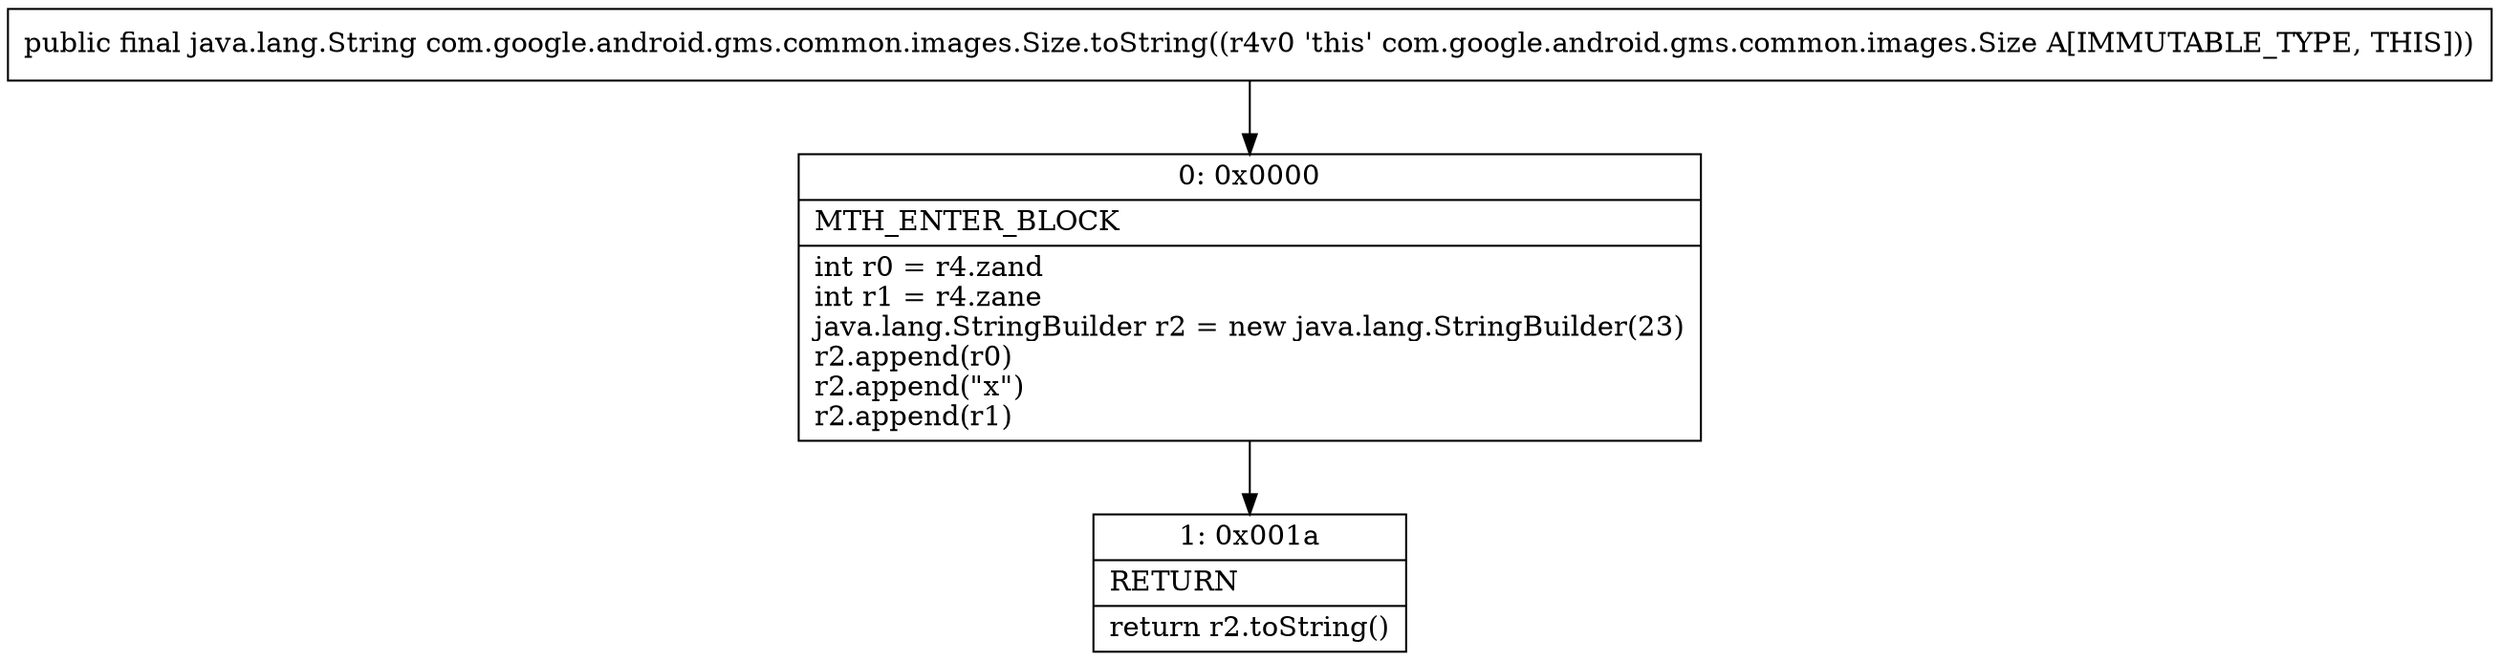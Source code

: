 digraph "CFG forcom.google.android.gms.common.images.Size.toString()Ljava\/lang\/String;" {
Node_0 [shape=record,label="{0\:\ 0x0000|MTH_ENTER_BLOCK\l|int r0 = r4.zand\lint r1 = r4.zane\ljava.lang.StringBuilder r2 = new java.lang.StringBuilder(23)\lr2.append(r0)\lr2.append(\"x\")\lr2.append(r1)\l}"];
Node_1 [shape=record,label="{1\:\ 0x001a|RETURN\l|return r2.toString()\l}"];
MethodNode[shape=record,label="{public final java.lang.String com.google.android.gms.common.images.Size.toString((r4v0 'this' com.google.android.gms.common.images.Size A[IMMUTABLE_TYPE, THIS])) }"];
MethodNode -> Node_0;
Node_0 -> Node_1;
}

